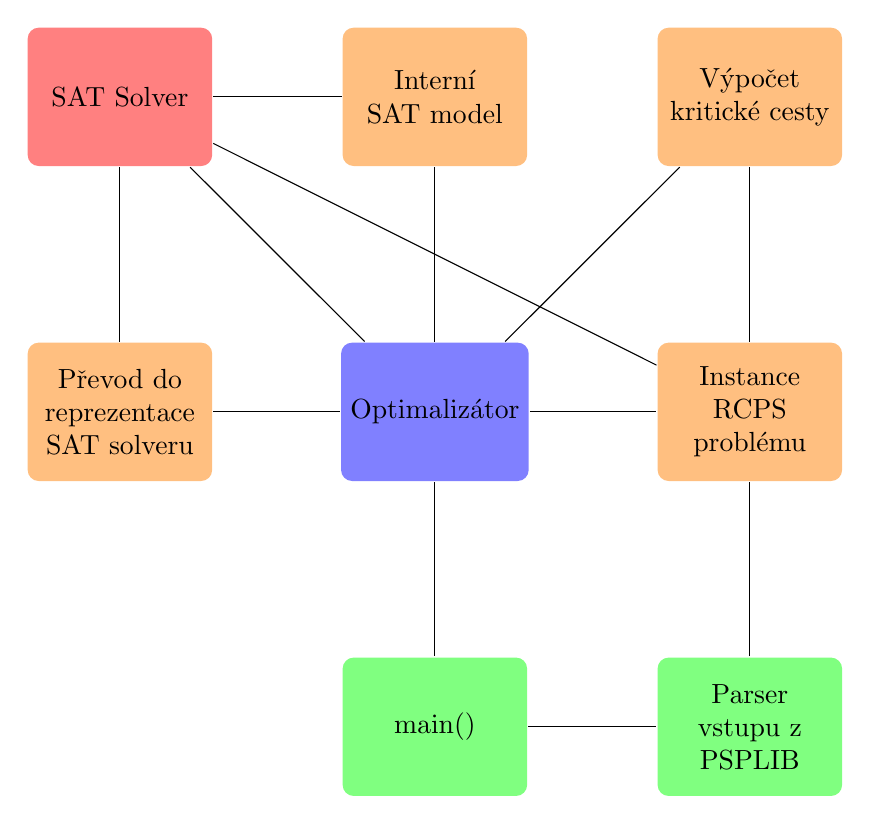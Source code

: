 \begin{tikzpicture}[
  node distance = 4cm,
  block_main/.style={rectangle, text centered, rounded corners, thick, fill=blue!50,
    minimum height = 5em, minimum width = 5em},
  block_parse/.style={rectangle, text centered, rounded corners, thick, fill=green!50,
    minimum height = 5em, minimum width = 5em, text width = 6em},
  block_solver/.style={rectangle, text centered, rounded corners, thick, fill=red!50,
    minimum height = 5em, minimum width = 5em, text width = 6em},
  block/.style={rectangle, text centered, rounded corners, thick, fill=orange!50,
    minimum height = 5em, minimum width = 5em, text width = 6em},
  line/.style={draw, -}
  ]

\node [block_main] (opt) {Optimalizátor};
\node [block, right of=opt] (instance) {Instance RCPS problému};
\node [block, above of=parse, right of=opt] (cp) {Výpočet kritické cesty};
\node [block, left of=cp] (sat) {Interní SAT model};
\node [block, left of=opt] (transformer) {Převod do reprezentace SAT solveru};
\node [block_solver, left of=opt, above of=opt] (satsolver) {SAT Solver};
\node [block_parse, below of=opt] (main) {main()};
\node [block_parse, right of=main] (parser) {Parser vstupu z PSPLIB};

\path [line] (opt) -- (instance);
\path [line] (opt) -- (cp);
\path [line] (opt) -- (sat);
\path [line] (opt) -- (transformer);
\path [line] (opt) -- (satsolver);
\path [line] (opt) -- (main);

\path [line] (sat) -- (satsolver);
\path [line] (transformer) -- (satsolver);
\path [line] (instance) -- (satsolver);
\path [line] (instance) -- (cp);

\path [line] (main) -- (parser);
\path [line] (parser) -- (instance);
\end{tikzpicture}
